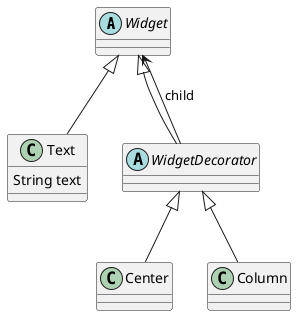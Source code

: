 @startuml
'https://plantuml.com/class-diagram

abstract class Widget
class Text {
    String text
}
abstract class WidgetDecorator
class Center
class Column


Widget <|-- Text
Widget <|-- WidgetDecorator
WidgetDecorator --> Widget : child
WidgetDecorator <|-- Center
WidgetDecorator <|-- Column



@enduml
